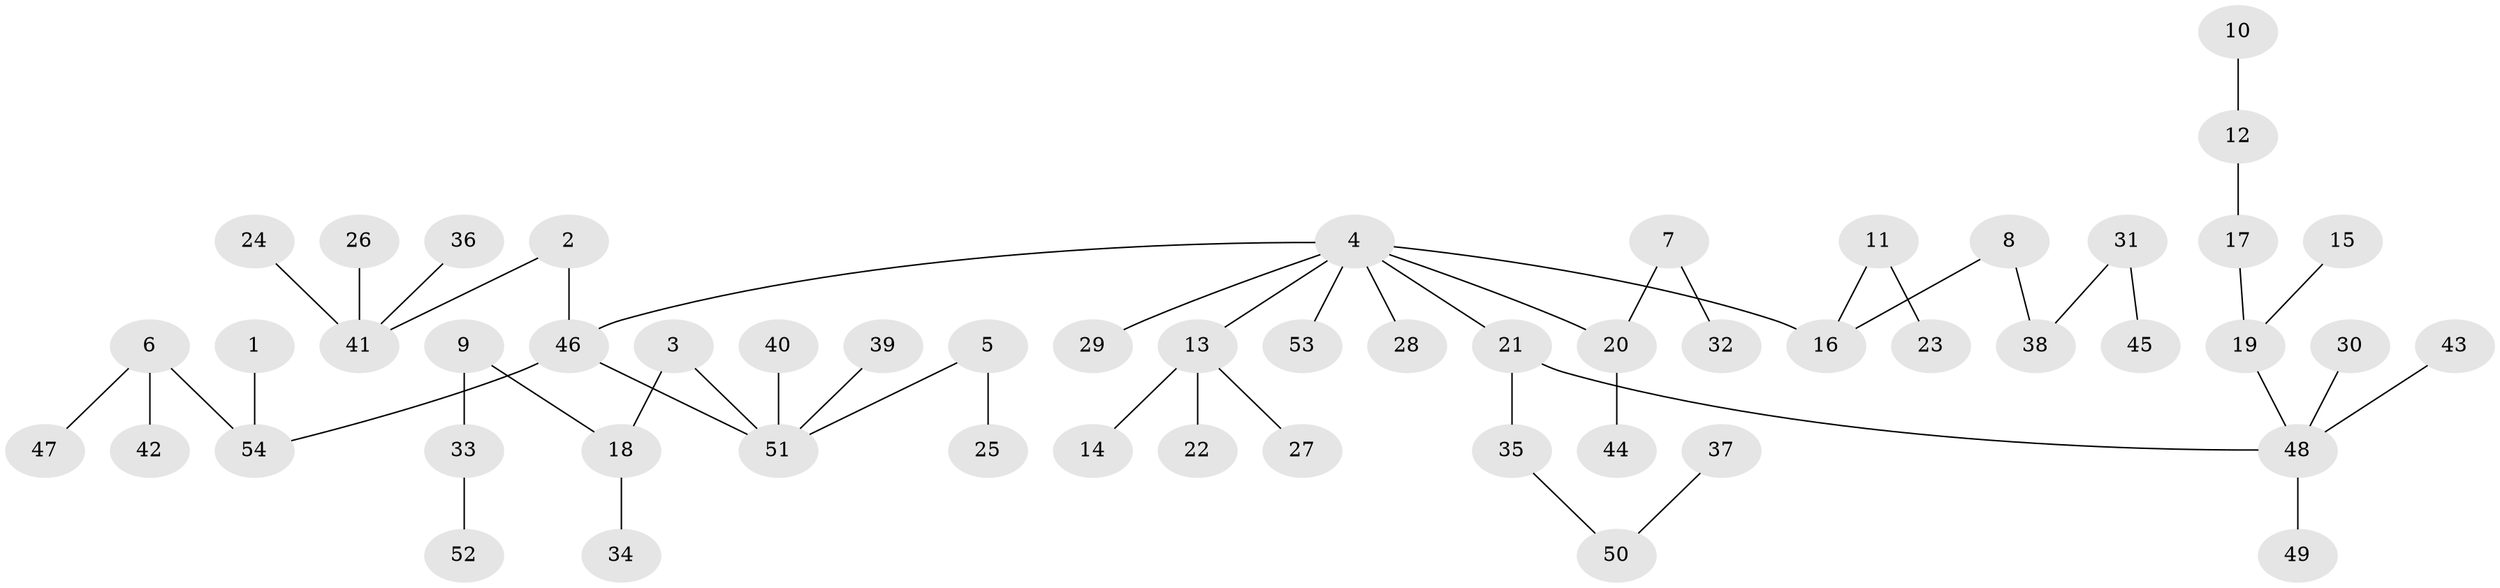// original degree distribution, {5: 0.045112781954887216, 6: 0.007518796992481203, 8: 0.007518796992481203, 3: 0.12781954887218044, 7: 0.007518796992481203, 1: 0.46616541353383456, 4: 0.03759398496240601, 2: 0.3007518796992481}
// Generated by graph-tools (version 1.1) at 2025/37/03/04/25 23:37:16]
// undirected, 54 vertices, 53 edges
graph export_dot {
  node [color=gray90,style=filled];
  1;
  2;
  3;
  4;
  5;
  6;
  7;
  8;
  9;
  10;
  11;
  12;
  13;
  14;
  15;
  16;
  17;
  18;
  19;
  20;
  21;
  22;
  23;
  24;
  25;
  26;
  27;
  28;
  29;
  30;
  31;
  32;
  33;
  34;
  35;
  36;
  37;
  38;
  39;
  40;
  41;
  42;
  43;
  44;
  45;
  46;
  47;
  48;
  49;
  50;
  51;
  52;
  53;
  54;
  1 -- 54 [weight=1.0];
  2 -- 41 [weight=1.0];
  2 -- 46 [weight=1.0];
  3 -- 18 [weight=1.0];
  3 -- 51 [weight=1.0];
  4 -- 13 [weight=1.0];
  4 -- 16 [weight=1.0];
  4 -- 20 [weight=1.0];
  4 -- 21 [weight=1.0];
  4 -- 28 [weight=1.0];
  4 -- 29 [weight=1.0];
  4 -- 46 [weight=1.0];
  4 -- 53 [weight=1.0];
  5 -- 25 [weight=1.0];
  5 -- 51 [weight=1.0];
  6 -- 42 [weight=1.0];
  6 -- 47 [weight=1.0];
  6 -- 54 [weight=1.0];
  7 -- 20 [weight=1.0];
  7 -- 32 [weight=1.0];
  8 -- 16 [weight=1.0];
  8 -- 38 [weight=1.0];
  9 -- 18 [weight=1.0];
  9 -- 33 [weight=1.0];
  10 -- 12 [weight=1.0];
  11 -- 16 [weight=1.0];
  11 -- 23 [weight=1.0];
  12 -- 17 [weight=1.0];
  13 -- 14 [weight=1.0];
  13 -- 22 [weight=1.0];
  13 -- 27 [weight=1.0];
  15 -- 19 [weight=1.0];
  17 -- 19 [weight=1.0];
  18 -- 34 [weight=1.0];
  19 -- 48 [weight=1.0];
  20 -- 44 [weight=1.0];
  21 -- 35 [weight=1.0];
  21 -- 48 [weight=1.0];
  24 -- 41 [weight=1.0];
  26 -- 41 [weight=1.0];
  30 -- 48 [weight=1.0];
  31 -- 38 [weight=1.0];
  31 -- 45 [weight=1.0];
  33 -- 52 [weight=1.0];
  35 -- 50 [weight=1.0];
  36 -- 41 [weight=1.0];
  37 -- 50 [weight=1.0];
  39 -- 51 [weight=1.0];
  40 -- 51 [weight=1.0];
  43 -- 48 [weight=1.0];
  46 -- 51 [weight=1.0];
  46 -- 54 [weight=1.0];
  48 -- 49 [weight=1.0];
}
